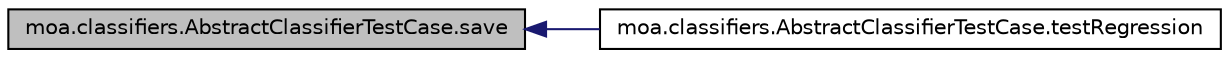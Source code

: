 digraph G
{
  edge [fontname="Helvetica",fontsize="10",labelfontname="Helvetica",labelfontsize="10"];
  node [fontname="Helvetica",fontsize="10",shape=record];
  rankdir=LR;
  Node1 [label="moa.classifiers.AbstractClassifierTestCase.save",height=0.2,width=0.4,color="black", fillcolor="grey75", style="filled" fontcolor="black"];
  Node1 -> Node2 [dir=back,color="midnightblue",fontsize="10",style="solid",fontname="Helvetica"];
  Node2 [label="moa.classifiers.AbstractClassifierTestCase.testRegression",height=0.2,width=0.4,color="black", fillcolor="white", style="filled",URL="$classmoa_1_1classifiers_1_1AbstractClassifierTestCase.html#acfbfa6fc0953dab7fd01c4e016b159a9",tooltip="Compares the processed data against previously saved output data."];
}
